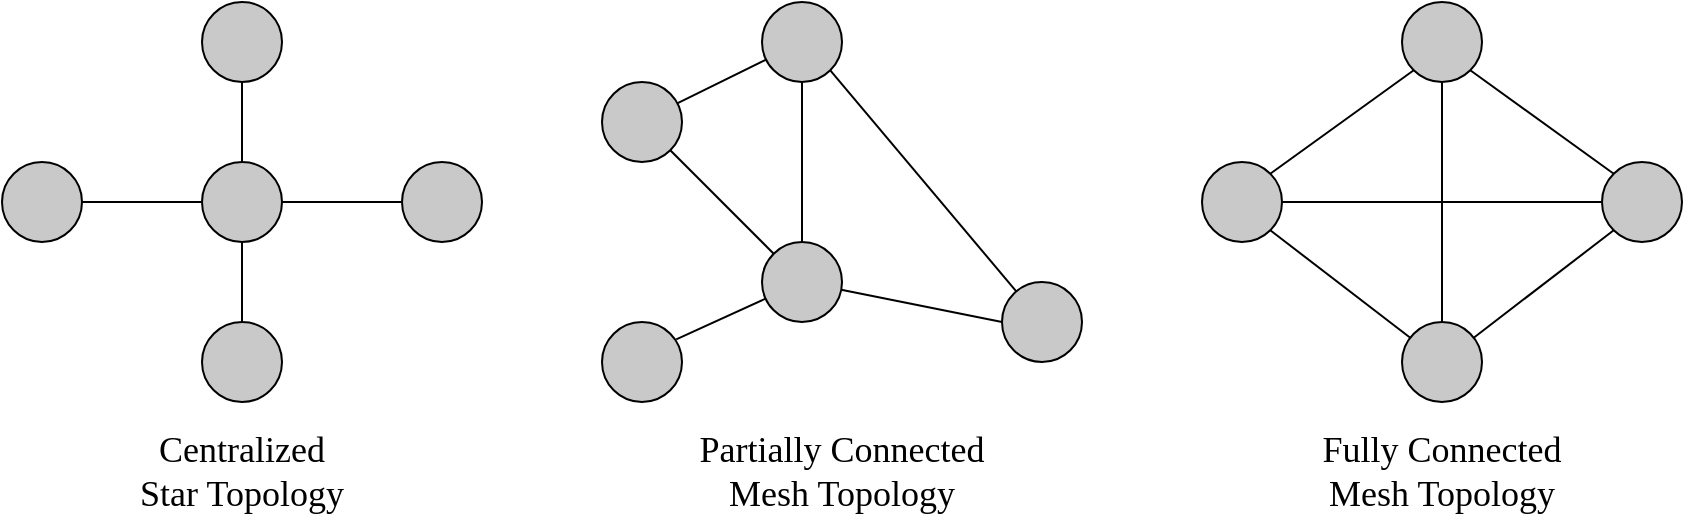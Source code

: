 <mxfile version="20.8.23" type="device"><diagram name="Página-1" id="cQv5NPKvvP7zZcSw3_0b"><mxGraphModel dx="1782" dy="450" grid="1" gridSize="10" guides="1" tooltips="1" connect="1" arrows="1" fold="1" page="1" pageScale="1" pageWidth="827" pageHeight="1169" math="0" shadow="0"><root><mxCell id="0"/><mxCell id="1" parent="0"/><mxCell id="UihaGe6notKyRsXSmVlV-6" style="rounded=0;orthogonalLoop=1;jettySize=auto;html=1;exitX=1;exitY=1;exitDx=0;exitDy=0;entryX=0;entryY=0;entryDx=0;entryDy=0;endArrow=none;endFill=0;" parent="1" source="UihaGe6notKyRsXSmVlV-1" target="UihaGe6notKyRsXSmVlV-2" edge="1"><mxGeometry relative="1" as="geometry"/></mxCell><mxCell id="UihaGe6notKyRsXSmVlV-7" style="edgeStyle=none;rounded=0;orthogonalLoop=1;jettySize=auto;html=1;exitX=0.921;exitY=0.276;exitDx=0;exitDy=0;endArrow=none;endFill=0;exitPerimeter=0;" parent="1" source="UihaGe6notKyRsXSmVlV-1" target="UihaGe6notKyRsXSmVlV-4" edge="1"><mxGeometry relative="1" as="geometry"/></mxCell><mxCell id="UihaGe6notKyRsXSmVlV-1" value="" style="ellipse;whiteSpace=wrap;html=1;aspect=fixed;fillColor=#C9C9C9;" parent="1" vertex="1"><mxGeometry x="240" y="120" width="40" height="40" as="geometry"/></mxCell><mxCell id="UihaGe6notKyRsXSmVlV-9" style="edgeStyle=none;rounded=0;orthogonalLoop=1;jettySize=auto;html=1;entryX=0.928;entryY=0.217;entryDx=0;entryDy=0;entryPerimeter=0;endArrow=none;endFill=0;" parent="1" source="UihaGe6notKyRsXSmVlV-2" target="UihaGe6notKyRsXSmVlV-3" edge="1"><mxGeometry relative="1" as="geometry"/></mxCell><mxCell id="UihaGe6notKyRsXSmVlV-10" style="edgeStyle=none;rounded=0;orthogonalLoop=1;jettySize=auto;html=1;entryX=0;entryY=0.5;entryDx=0;entryDy=0;endArrow=none;endFill=0;" parent="1" source="UihaGe6notKyRsXSmVlV-2" target="UihaGe6notKyRsXSmVlV-5" edge="1"><mxGeometry relative="1" as="geometry"/></mxCell><mxCell id="UihaGe6notKyRsXSmVlV-2" value="" style="ellipse;whiteSpace=wrap;html=1;aspect=fixed;fillColor=#C9C9C9;" parent="1" vertex="1"><mxGeometry x="320" y="200" width="40" height="40" as="geometry"/></mxCell><mxCell id="UihaGe6notKyRsXSmVlV-3" value="" style="ellipse;whiteSpace=wrap;html=1;aspect=fixed;fillColor=#C9C9C9;" parent="1" vertex="1"><mxGeometry x="240" y="240" width="40" height="40" as="geometry"/></mxCell><mxCell id="UihaGe6notKyRsXSmVlV-8" style="edgeStyle=none;rounded=0;orthogonalLoop=1;jettySize=auto;html=1;exitX=1;exitY=1;exitDx=0;exitDy=0;endArrow=none;endFill=0;" parent="1" source="UihaGe6notKyRsXSmVlV-4" target="UihaGe6notKyRsXSmVlV-5" edge="1"><mxGeometry relative="1" as="geometry"/></mxCell><mxCell id="UihaGe6notKyRsXSmVlV-11" style="edgeStyle=none;rounded=0;orthogonalLoop=1;jettySize=auto;html=1;exitX=0.5;exitY=1;exitDx=0;exitDy=0;endArrow=none;endFill=0;" parent="1" source="UihaGe6notKyRsXSmVlV-4" target="UihaGe6notKyRsXSmVlV-2" edge="1"><mxGeometry relative="1" as="geometry"/></mxCell><mxCell id="UihaGe6notKyRsXSmVlV-4" value="" style="ellipse;whiteSpace=wrap;html=1;aspect=fixed;fillColor=#C9C9C9;" parent="1" vertex="1"><mxGeometry x="320" y="80" width="40" height="40" as="geometry"/></mxCell><mxCell id="UihaGe6notKyRsXSmVlV-5" value="" style="ellipse;whiteSpace=wrap;html=1;aspect=fixed;fillColor=#C9C9C9;" parent="1" vertex="1"><mxGeometry x="440" y="220" width="40" height="40" as="geometry"/></mxCell><mxCell id="UihaGe6notKyRsXSmVlV-12" value="Partially Connected&lt;br style=&quot;font-size: 18px;&quot;&gt;Mesh Topology" style="text;html=1;strokeColor=none;fillColor=none;align=center;verticalAlign=middle;whiteSpace=wrap;rounded=0;fontFamily=Times New Roman;fontSize=18;" parent="1" vertex="1"><mxGeometry x="240" y="300" width="240" height="30" as="geometry"/></mxCell><mxCell id="pAFG_nsdBk3Ye4SSGnU0-14" style="edgeStyle=none;rounded=0;orthogonalLoop=1;jettySize=auto;html=1;exitX=1;exitY=1;exitDx=0;exitDy=0;endArrow=none;endFill=0;" edge="1" parent="1" source="pAFG_nsdBk3Ye4SSGnU0-3" target="pAFG_nsdBk3Ye4SSGnU0-11"><mxGeometry relative="1" as="geometry"/></mxCell><mxCell id="pAFG_nsdBk3Ye4SSGnU0-17" style="edgeStyle=none;rounded=0;orthogonalLoop=1;jettySize=auto;html=1;exitX=1;exitY=0.5;exitDx=0;exitDy=0;endArrow=none;endFill=0;" edge="1" parent="1" source="pAFG_nsdBk3Ye4SSGnU0-3" target="pAFG_nsdBk3Ye4SSGnU0-10"><mxGeometry relative="1" as="geometry"/></mxCell><mxCell id="pAFG_nsdBk3Ye4SSGnU0-3" value="" style="ellipse;whiteSpace=wrap;html=1;aspect=fixed;fillColor=#C9C9C9;" vertex="1" parent="1"><mxGeometry x="540" y="160" width="40" height="40" as="geometry"/></mxCell><mxCell id="pAFG_nsdBk3Ye4SSGnU0-13" style="rounded=0;orthogonalLoop=1;jettySize=auto;html=1;exitX=0;exitY=1;exitDx=0;exitDy=0;entryX=1;entryY=0;entryDx=0;entryDy=0;endArrow=none;endFill=0;" edge="1" parent="1" source="pAFG_nsdBk3Ye4SSGnU0-6" target="pAFG_nsdBk3Ye4SSGnU0-3"><mxGeometry relative="1" as="geometry"/></mxCell><mxCell id="pAFG_nsdBk3Ye4SSGnU0-15" style="edgeStyle=none;rounded=0;orthogonalLoop=1;jettySize=auto;html=1;exitX=1;exitY=1;exitDx=0;exitDy=0;entryX=0;entryY=0;entryDx=0;entryDy=0;endArrow=none;endFill=0;" edge="1" parent="1" source="pAFG_nsdBk3Ye4SSGnU0-6" target="pAFG_nsdBk3Ye4SSGnU0-10"><mxGeometry relative="1" as="geometry"/></mxCell><mxCell id="pAFG_nsdBk3Ye4SSGnU0-18" style="edgeStyle=none;rounded=0;orthogonalLoop=1;jettySize=auto;html=1;exitX=0.5;exitY=1;exitDx=0;exitDy=0;endArrow=none;endFill=0;" edge="1" parent="1" source="pAFG_nsdBk3Ye4SSGnU0-6" target="pAFG_nsdBk3Ye4SSGnU0-11"><mxGeometry relative="1" as="geometry"/></mxCell><mxCell id="pAFG_nsdBk3Ye4SSGnU0-6" value="" style="ellipse;whiteSpace=wrap;html=1;aspect=fixed;fillColor=#C9C9C9;" vertex="1" parent="1"><mxGeometry x="640" y="80" width="40" height="40" as="geometry"/></mxCell><mxCell id="pAFG_nsdBk3Ye4SSGnU0-16" style="edgeStyle=none;rounded=0;orthogonalLoop=1;jettySize=auto;html=1;exitX=0;exitY=1;exitDx=0;exitDy=0;endArrow=none;endFill=0;" edge="1" parent="1" source="pAFG_nsdBk3Ye4SSGnU0-10" target="pAFG_nsdBk3Ye4SSGnU0-11"><mxGeometry relative="1" as="geometry"/></mxCell><mxCell id="pAFG_nsdBk3Ye4SSGnU0-10" value="" style="ellipse;whiteSpace=wrap;html=1;aspect=fixed;fillColor=#C9C9C9;" vertex="1" parent="1"><mxGeometry x="740" y="160" width="40" height="40" as="geometry"/></mxCell><mxCell id="pAFG_nsdBk3Ye4SSGnU0-11" value="" style="ellipse;whiteSpace=wrap;html=1;aspect=fixed;fillColor=#C9C9C9;" vertex="1" parent="1"><mxGeometry x="640" y="240" width="40" height="40" as="geometry"/></mxCell><mxCell id="pAFG_nsdBk3Ye4SSGnU0-12" value="Fully Connected&lt;br style=&quot;font-size: 18px;&quot;&gt;Mesh Topology" style="text;html=1;strokeColor=none;fillColor=none;align=center;verticalAlign=middle;whiteSpace=wrap;rounded=0;fontFamily=Times New Roman;fontSize=18;" vertex="1" parent="1"><mxGeometry x="540" y="300" width="240" height="30" as="geometry"/></mxCell><mxCell id="pAFG_nsdBk3Ye4SSGnU0-37" style="edgeStyle=none;rounded=0;orthogonalLoop=1;jettySize=auto;html=1;endArrow=none;endFill=0;" edge="1" parent="1" source="pAFG_nsdBk3Ye4SSGnU0-32" target="pAFG_nsdBk3Ye4SSGnU0-36"><mxGeometry relative="1" as="geometry"/></mxCell><mxCell id="pAFG_nsdBk3Ye4SSGnU0-32" value="" style="ellipse;whiteSpace=wrap;html=1;aspect=fixed;fillColor=#C9C9C9;" vertex="1" parent="1"><mxGeometry x="40" y="80" width="40" height="40" as="geometry"/></mxCell><mxCell id="pAFG_nsdBk3Ye4SSGnU0-38" style="edgeStyle=none;rounded=0;orthogonalLoop=1;jettySize=auto;html=1;endArrow=none;endFill=0;" edge="1" parent="1" source="pAFG_nsdBk3Ye4SSGnU0-33" target="pAFG_nsdBk3Ye4SSGnU0-36"><mxGeometry relative="1" as="geometry"/></mxCell><mxCell id="pAFG_nsdBk3Ye4SSGnU0-33" value="" style="ellipse;whiteSpace=wrap;html=1;aspect=fixed;fillColor=#C9C9C9;" vertex="1" parent="1"><mxGeometry x="140" y="160" width="40" height="40" as="geometry"/></mxCell><mxCell id="pAFG_nsdBk3Ye4SSGnU0-39" style="edgeStyle=none;rounded=0;orthogonalLoop=1;jettySize=auto;html=1;endArrow=none;endFill=0;" edge="1" parent="1" source="pAFG_nsdBk3Ye4SSGnU0-34" target="pAFG_nsdBk3Ye4SSGnU0-36"><mxGeometry relative="1" as="geometry"/></mxCell><mxCell id="pAFG_nsdBk3Ye4SSGnU0-34" value="" style="ellipse;whiteSpace=wrap;html=1;aspect=fixed;fillColor=#C9C9C9;" vertex="1" parent="1"><mxGeometry x="40" y="240" width="40" height="40" as="geometry"/></mxCell><mxCell id="pAFG_nsdBk3Ye4SSGnU0-40" style="edgeStyle=none;rounded=0;orthogonalLoop=1;jettySize=auto;html=1;endArrow=none;endFill=0;" edge="1" parent="1" source="pAFG_nsdBk3Ye4SSGnU0-35" target="pAFG_nsdBk3Ye4SSGnU0-36"><mxGeometry relative="1" as="geometry"/></mxCell><mxCell id="pAFG_nsdBk3Ye4SSGnU0-35" value="" style="ellipse;whiteSpace=wrap;html=1;aspect=fixed;fillColor=#C9C9C9;" vertex="1" parent="1"><mxGeometry x="-60" y="160" width="40" height="40" as="geometry"/></mxCell><mxCell id="pAFG_nsdBk3Ye4SSGnU0-36" value="" style="ellipse;whiteSpace=wrap;html=1;aspect=fixed;fillColor=#C9C9C9;" vertex="1" parent="1"><mxGeometry x="40" y="160" width="40" height="40" as="geometry"/></mxCell><mxCell id="pAFG_nsdBk3Ye4SSGnU0-41" value="Centralized&lt;br style=&quot;font-size: 18px;&quot;&gt;Star Topology" style="text;html=1;strokeColor=none;fillColor=none;align=center;verticalAlign=middle;whiteSpace=wrap;rounded=0;fontFamily=Times New Roman;fontSize=18;" vertex="1" parent="1"><mxGeometry x="-60" y="300" width="240" height="30" as="geometry"/></mxCell></root></mxGraphModel></diagram></mxfile>